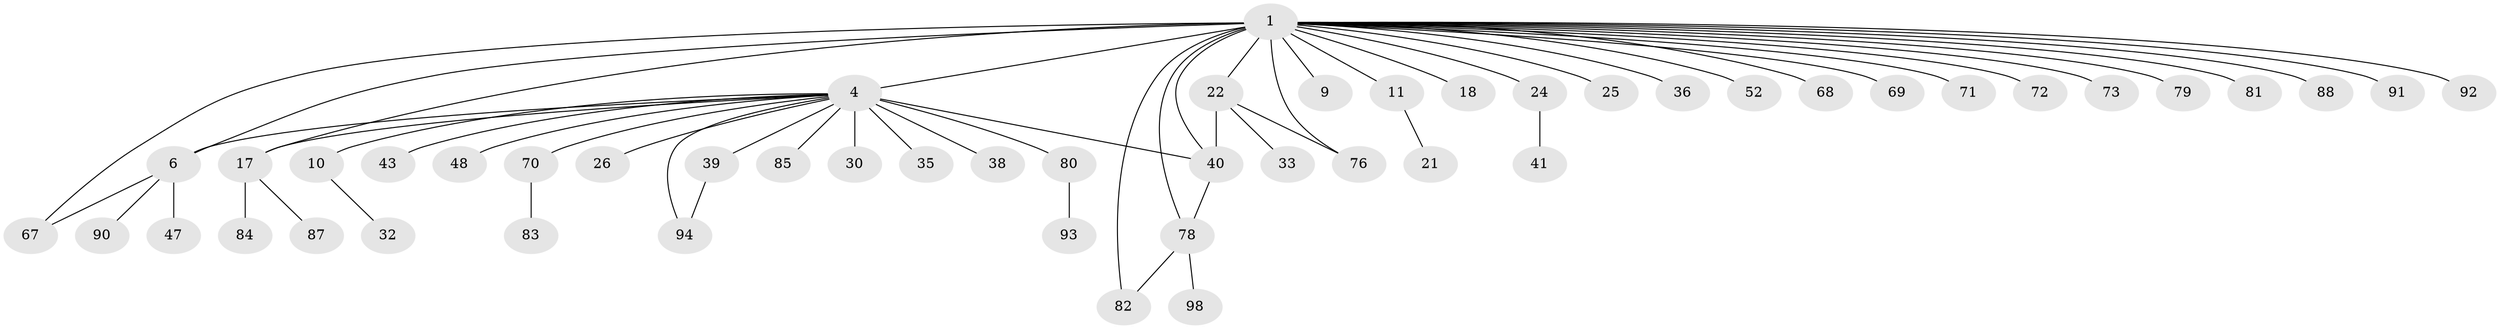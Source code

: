 // original degree distribution, {2: 0.29, 43: 0.01, 5: 0.06, 20: 0.01, 7: 0.01, 4: 0.05, 3: 0.06, 1: 0.5, 10: 0.01}
// Generated by graph-tools (version 1.1) at 2025/14/03/09/25 04:14:41]
// undirected, 50 vertices, 58 edges
graph export_dot {
graph [start="1"]
  node [color=gray90,style=filled];
  1 [super="+2"];
  4 [super="+96+15+66+61+27+45+29+42+19+5"];
  6 [super="+56+31+50+12+75"];
  9;
  10 [super="+46"];
  11;
  17 [super="+34+20+77"];
  18;
  21;
  22 [super="+59+74"];
  24;
  25;
  26;
  30;
  32;
  33;
  35;
  36;
  38;
  39;
  40 [super="+86+51"];
  41 [super="+58"];
  43;
  47;
  48;
  52;
  67;
  68;
  69;
  70;
  71 [super="+99"];
  72 [super="+97"];
  73;
  76;
  78;
  79 [super="+95"];
  80;
  81;
  82;
  83;
  84;
  85;
  87;
  88;
  90;
  91;
  92;
  93;
  94;
  98;
  1 -- 4 [weight=9];
  1 -- 67;
  1 -- 6 [weight=2];
  1 -- 68;
  1 -- 69;
  1 -- 9;
  1 -- 71;
  1 -- 11;
  1 -- 72;
  1 -- 73;
  1 -- 76;
  1 -- 78;
  1 -- 79;
  1 -- 17;
  1 -- 18;
  1 -- 81;
  1 -- 82;
  1 -- 22;
  1 -- 24;
  1 -- 25;
  1 -- 88;
  1 -- 91;
  1 -- 92;
  1 -- 36;
  1 -- 40;
  1 -- 52;
  4 -- 10;
  4 -- 35;
  4 -- 39 [weight=2];
  4 -- 40;
  4 -- 94;
  4 -- 6;
  4 -- 43;
  4 -- 38;
  4 -- 85 [weight=2];
  4 -- 30;
  4 -- 80;
  4 -- 70;
  4 -- 17 [weight=2];
  4 -- 48;
  4 -- 26;
  6 -- 47 [weight=2];
  6 -- 67;
  6 -- 90;
  10 -- 32;
  11 -- 21;
  17 -- 84;
  17 -- 87;
  22 -- 33;
  22 -- 40;
  22 -- 76;
  24 -- 41;
  39 -- 94;
  40 -- 78;
  70 -- 83;
  78 -- 82;
  78 -- 98;
  80 -- 93;
}
